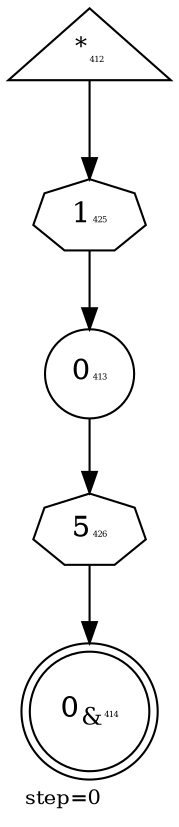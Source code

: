 digraph {
  graph  [labelloc=bottom,labeljust=left,fontsize="10",label="step=0"];
  "412" [shape=triangle,peripheries="1",label=<<SUP>*</SUP><FONT POINT-SIZE='4'>412</FONT>>,labelfontcolor=black,color=black];
  "413" [shape=circle,peripheries="1",label=<0<FONT POINT-SIZE='4'>413</FONT>>,labelfontcolor=black,color=black];
  "414" [shape=circle,peripheries="2",label=<0<SUB>&amp;</SUB><FONT POINT-SIZE='4'>414</FONT>>,labelfontcolor=black,color=black];
  "425" [label=<1<FONT POINT-SIZE='4'>425</FONT>>,peripheries="1",color=black,shape=septagon];
  "412" -> "425" [color=black];
  "425" -> "413" [color=black];
  "426" [label=<5<FONT POINT-SIZE='4'>426</FONT>>,peripheries="1",color=black,shape=septagon];
  "413" -> "426" [color=black];
  "426" -> "414" [color=black];
}